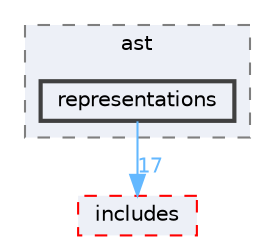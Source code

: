 digraph "/Users/jonathan/Works/Tools/Triton/src/libtriton/ast/representations"
{
 // LATEX_PDF_SIZE
  bgcolor="transparent";
  edge [fontname=Helvetica,fontsize=10,labelfontname=Helvetica,labelfontsize=10];
  node [fontname=Helvetica,fontsize=10,shape=box,height=0.2,width=0.4];
  compound=true
  subgraph clusterdir_ca1fc8bb7cf76268465e0c4bba54c74a {
    graph [ bgcolor="#edf0f7", pencolor="grey50", label="ast", fontname=Helvetica,fontsize=10 style="filled,dashed", URL="dir_ca1fc8bb7cf76268465e0c4bba54c74a.html",tooltip=""]
  dir_c371e737e1a894071f1ce7f9ae5aa16e [label="representations", fillcolor="#edf0f7", color="grey25", style="filled,bold", URL="dir_c371e737e1a894071f1ce7f9ae5aa16e.html",tooltip=""];
  }
  dir_f9d272ec16541780a187e9fc1e6dde2e [label="includes", fillcolor="#edf0f7", color="red", style="filled,dashed", URL="dir_f9d272ec16541780a187e9fc1e6dde2e.html",tooltip=""];
  dir_c371e737e1a894071f1ce7f9ae5aa16e->dir_f9d272ec16541780a187e9fc1e6dde2e [headlabel="17", labeldistance=1.5 headhref="dir_000020_000011.html" color="steelblue1" fontcolor="steelblue1"];
}
